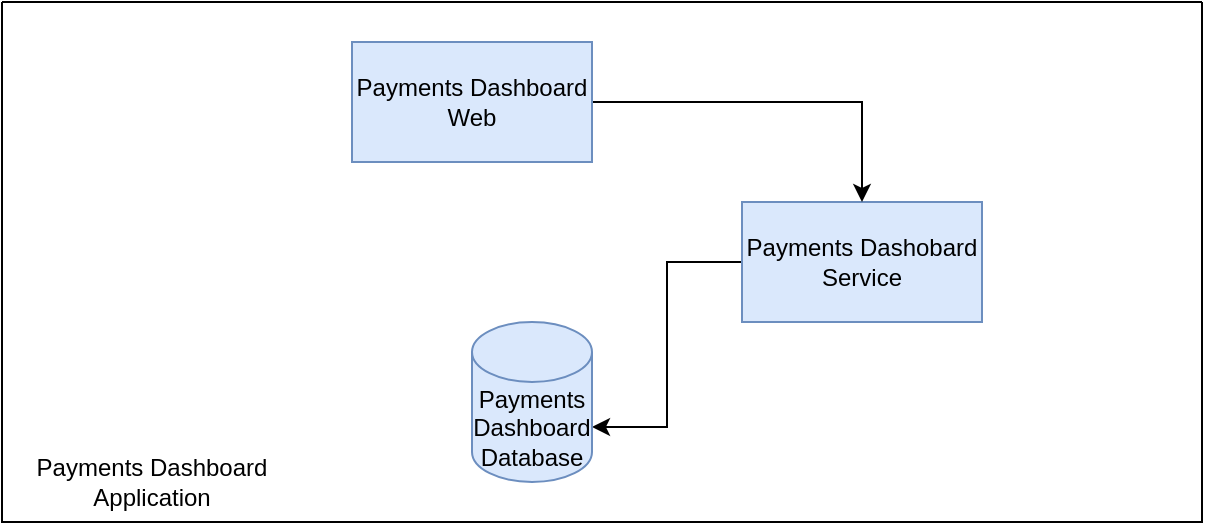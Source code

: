 <mxfile version="14.8.2" type="github">
  <diagram id="Bx64JOV9-RdEquzqMTeV" name="Page-1">
    <mxGraphModel dx="782" dy="436" grid="1" gridSize="10" guides="1" tooltips="1" connect="1" arrows="1" fold="1" page="1" pageScale="1" pageWidth="850" pageHeight="1100" math="0" shadow="0">
      <root>
        <mxCell id="0" />
        <mxCell id="1" parent="0" />
        <mxCell id="HkrRJqIbS6xRMX9JK_8d-1" value="" style="swimlane;startSize=0;" vertex="1" parent="1">
          <mxGeometry x="160" y="130" width="600" height="260" as="geometry" />
        </mxCell>
        <mxCell id="HkrRJqIbS6xRMX9JK_8d-7" style="edgeStyle=orthogonalEdgeStyle;rounded=0;orthogonalLoop=1;jettySize=auto;html=1;entryX=1;entryY=0;entryDx=0;entryDy=52.5;entryPerimeter=0;" edge="1" parent="HkrRJqIbS6xRMX9JK_8d-1" source="HkrRJqIbS6xRMX9JK_8d-2" target="HkrRJqIbS6xRMX9JK_8d-5">
          <mxGeometry relative="1" as="geometry" />
        </mxCell>
        <mxCell id="HkrRJqIbS6xRMX9JK_8d-2" value="Payments Dashobard Service" style="rounded=0;whiteSpace=wrap;html=1;fillColor=#dae8fc;strokeColor=#6c8ebf;" vertex="1" parent="HkrRJqIbS6xRMX9JK_8d-1">
          <mxGeometry x="370" y="100" width="120" height="60" as="geometry" />
        </mxCell>
        <mxCell id="HkrRJqIbS6xRMX9JK_8d-5" value="&lt;span&gt;Payments Dashboard Database&lt;/span&gt;" style="shape=cylinder3;whiteSpace=wrap;html=1;boundedLbl=1;backgroundOutline=1;size=15;fillColor=#dae8fc;strokeColor=#6c8ebf;" vertex="1" parent="HkrRJqIbS6xRMX9JK_8d-1">
          <mxGeometry x="235" y="160" width="60" height="80" as="geometry" />
        </mxCell>
        <mxCell id="HkrRJqIbS6xRMX9JK_8d-6" style="edgeStyle=orthogonalEdgeStyle;rounded=0;orthogonalLoop=1;jettySize=auto;html=1;entryX=0.5;entryY=0;entryDx=0;entryDy=0;" edge="1" parent="HkrRJqIbS6xRMX9JK_8d-1" source="HkrRJqIbS6xRMX9JK_8d-3" target="HkrRJqIbS6xRMX9JK_8d-2">
          <mxGeometry relative="1" as="geometry" />
        </mxCell>
        <mxCell id="HkrRJqIbS6xRMX9JK_8d-3" value="Payments Dashboard Web" style="rounded=0;whiteSpace=wrap;html=1;fillColor=#dae8fc;strokeColor=#6c8ebf;" vertex="1" parent="HkrRJqIbS6xRMX9JK_8d-1">
          <mxGeometry x="175" y="20" width="120" height="60" as="geometry" />
        </mxCell>
        <mxCell id="HkrRJqIbS6xRMX9JK_8d-8" value="Payments Dashboard Application" style="text;html=1;strokeColor=none;fillColor=none;align=center;verticalAlign=middle;whiteSpace=wrap;rounded=0;" vertex="1" parent="HkrRJqIbS6xRMX9JK_8d-1">
          <mxGeometry x="10" y="230" width="130" height="20" as="geometry" />
        </mxCell>
      </root>
    </mxGraphModel>
  </diagram>
</mxfile>

